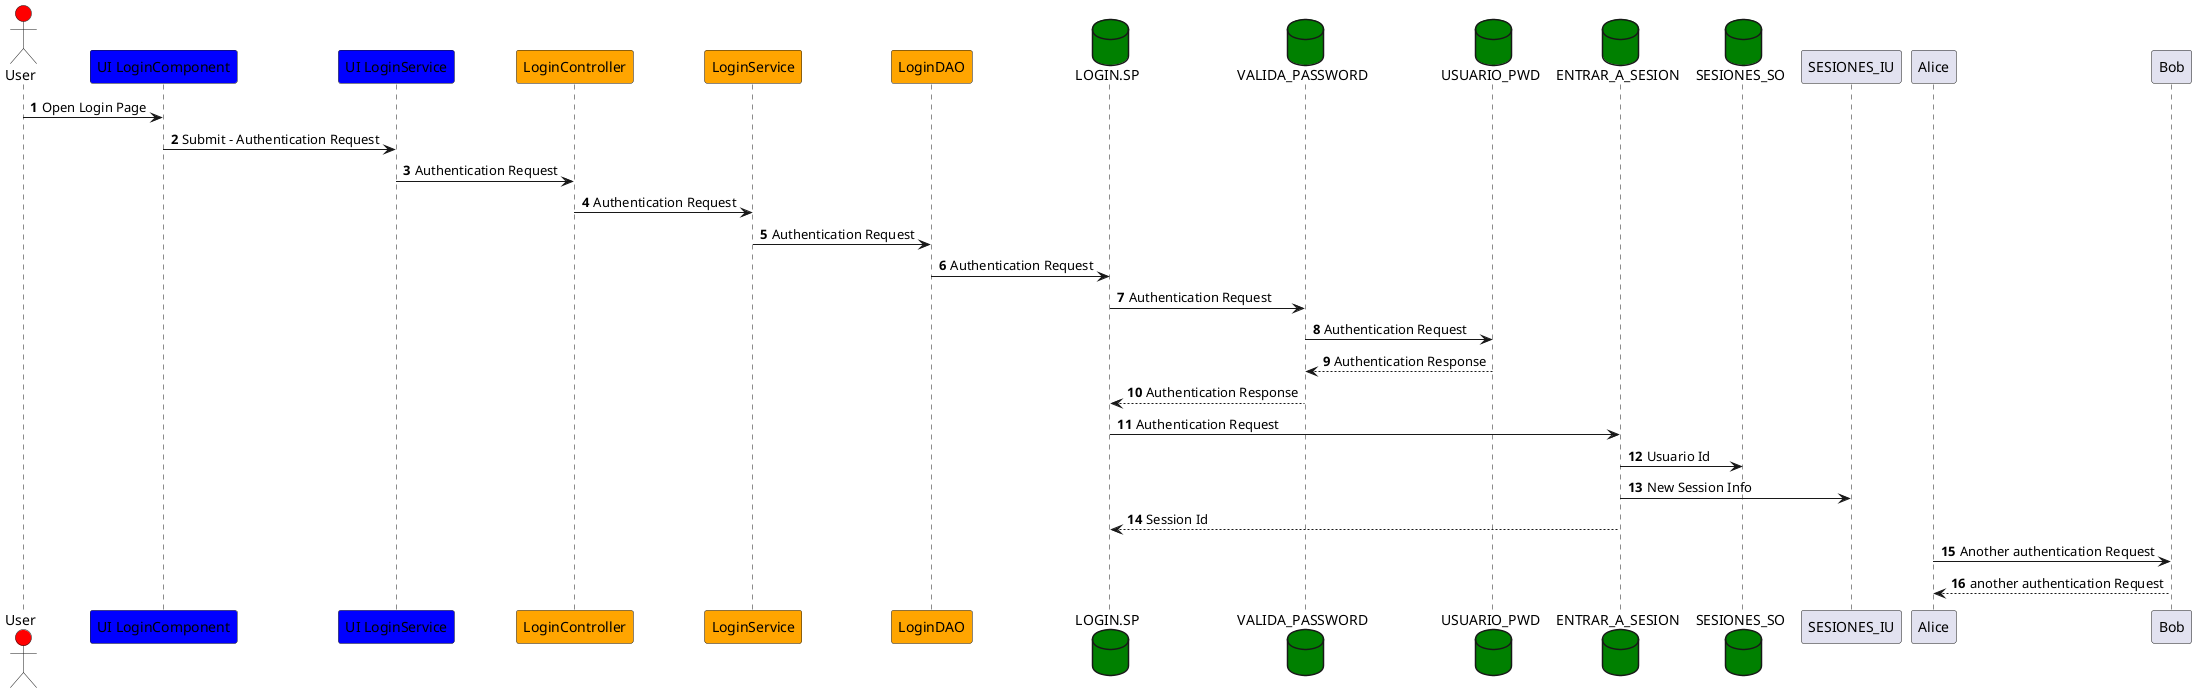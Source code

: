 @startuml
'https://plantuml.com/sequence-diagram

autonumber

actor User as usr #red
participant "UI LoginComponent" as UILogin #blue
participant "UI LoginService" as UILoginSvc #blue
participant "LoginController" as LoginController #orange
participant "LoginService" as LoginService #orange
participant "LoginDAO" as LoginDAO #orange
database "LOGIN.SP" as LOGIN #green
database "VALIDA_PASSWORD" as VALIDA_PASSWORD #green
database "USUARIO_PWD" as USUARIO_PWD #green
database "ENTRAR_A_SESION" as ENTRAR_A_SESION #green
database "SESIONES_SO" as SESIONES_SO #green


usr -> UILogin: Open Login Page
UILogin -> UILoginSvc: Submit - Authentication Request
UILoginSvc -> LoginController: Authentication Request
LoginController -> LoginService: Authentication Request
LoginService -> LoginDAO: Authentication Request
LoginDAO -> LOGIN: Authentication Request
LOGIN -> VALIDA_PASSWORD: Authentication Request
VALIDA_PASSWORD -> USUARIO_PWD: Authentication Request
USUARIO_PWD --> VALIDA_PASSWORD: Authentication Response
VALIDA_PASSWORD --> LOGIN: Authentication Response
LOGIN -> ENTRAR_A_SESION: Authentication Request
ENTRAR_A_SESION -> SESIONES_SO: Usuario Id
ENTRAR_A_SESION -> SESIONES_IU: New Session Info
ENTRAR_A_SESION --> LOGIN: Session Id


Alice -> Bob: Another authentication Request
Alice <-- Bob: another authentication Request
@enduml